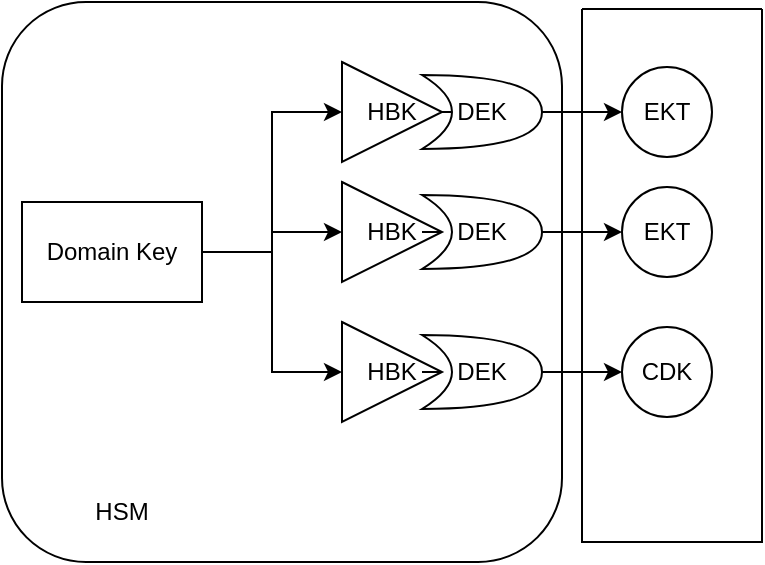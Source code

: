 <mxfile version="17.5.0" type="github">
  <diagram id="CqZpSZTJNaZhIkeq9rlg" name="Page-1">
    <mxGraphModel dx="872" dy="591" grid="1" gridSize="10" guides="1" tooltips="1" connect="1" arrows="1" fold="1" page="1" pageScale="1" pageWidth="850" pageHeight="1100" math="0" shadow="0">
      <root>
        <mxCell id="0" />
        <mxCell id="1" parent="0" />
        <mxCell id="_D2UCYNXljpsURP9HlQw-1" value="" style="rounded=1;whiteSpace=wrap;html=1;" vertex="1" parent="1">
          <mxGeometry x="10" y="80" width="280" height="280" as="geometry" />
        </mxCell>
        <mxCell id="_D2UCYNXljpsURP9HlQw-8" style="edgeStyle=orthogonalEdgeStyle;rounded=0;orthogonalLoop=1;jettySize=auto;html=1;exitX=1;exitY=0.5;exitDx=0;exitDy=0;entryX=0;entryY=0.5;entryDx=0;entryDy=0;" edge="1" parent="1" source="_D2UCYNXljpsURP9HlQw-2" target="_D2UCYNXljpsURP9HlQw-3">
          <mxGeometry relative="1" as="geometry" />
        </mxCell>
        <mxCell id="_D2UCYNXljpsURP9HlQw-9" style="edgeStyle=orthogonalEdgeStyle;rounded=0;orthogonalLoop=1;jettySize=auto;html=1;exitX=1;exitY=0.5;exitDx=0;exitDy=0;entryX=0;entryY=0.5;entryDx=0;entryDy=0;" edge="1" parent="1" source="_D2UCYNXljpsURP9HlQw-2" target="_D2UCYNXljpsURP9HlQw-4">
          <mxGeometry relative="1" as="geometry" />
        </mxCell>
        <mxCell id="_D2UCYNXljpsURP9HlQw-10" style="edgeStyle=orthogonalEdgeStyle;rounded=0;orthogonalLoop=1;jettySize=auto;html=1;exitX=1;exitY=0.5;exitDx=0;exitDy=0;entryX=0;entryY=0.5;entryDx=0;entryDy=0;" edge="1" parent="1" source="_D2UCYNXljpsURP9HlQw-2" target="_D2UCYNXljpsURP9HlQw-5">
          <mxGeometry relative="1" as="geometry" />
        </mxCell>
        <mxCell id="_D2UCYNXljpsURP9HlQw-2" value="Domain Key" style="rounded=0;whiteSpace=wrap;html=1;" vertex="1" parent="1">
          <mxGeometry x="20" y="180" width="90" height="50" as="geometry" />
        </mxCell>
        <mxCell id="_D2UCYNXljpsURP9HlQw-15" style="edgeStyle=orthogonalEdgeStyle;rounded=0;orthogonalLoop=1;jettySize=auto;html=1;exitX=1;exitY=0.5;exitDx=0;exitDy=0;entryX=0;entryY=0.5;entryDx=0;entryDy=0;" edge="1" parent="1" source="_D2UCYNXljpsURP9HlQw-3" target="_D2UCYNXljpsURP9HlQw-11">
          <mxGeometry relative="1" as="geometry" />
        </mxCell>
        <mxCell id="_D2UCYNXljpsURP9HlQw-3" value="HBK" style="triangle;whiteSpace=wrap;html=1;" vertex="1" parent="1">
          <mxGeometry x="180" y="110" width="50" height="50" as="geometry" />
        </mxCell>
        <mxCell id="_D2UCYNXljpsURP9HlQw-16" style="edgeStyle=orthogonalEdgeStyle;rounded=0;orthogonalLoop=1;jettySize=auto;html=1;exitX=1;exitY=0.5;exitDx=0;exitDy=0;entryX=0;entryY=0.5;entryDx=0;entryDy=0;startArrow=none;" edge="1" parent="1" source="_D2UCYNXljpsURP9HlQw-19" target="_D2UCYNXljpsURP9HlQw-13">
          <mxGeometry relative="1" as="geometry" />
        </mxCell>
        <mxCell id="_D2UCYNXljpsURP9HlQw-4" value="HBK" style="triangle;whiteSpace=wrap;html=1;" vertex="1" parent="1">
          <mxGeometry x="180" y="170" width="50" height="50" as="geometry" />
        </mxCell>
        <mxCell id="_D2UCYNXljpsURP9HlQw-17" style="edgeStyle=orthogonalEdgeStyle;rounded=0;orthogonalLoop=1;jettySize=auto;html=1;exitX=1;exitY=0.5;exitDx=0;exitDy=0;entryX=0;entryY=0.5;entryDx=0;entryDy=0;startArrow=none;" edge="1" parent="1" source="_D2UCYNXljpsURP9HlQw-21" target="_D2UCYNXljpsURP9HlQw-14">
          <mxGeometry relative="1" as="geometry" />
        </mxCell>
        <mxCell id="_D2UCYNXljpsURP9HlQw-5" value="HBK" style="triangle;whiteSpace=wrap;html=1;" vertex="1" parent="1">
          <mxGeometry x="180" y="240" width="50" height="50" as="geometry" />
        </mxCell>
        <mxCell id="_D2UCYNXljpsURP9HlQw-11" value="EKT" style="ellipse;whiteSpace=wrap;html=1;aspect=fixed;" vertex="1" parent="1">
          <mxGeometry x="320" y="112.5" width="45" height="45" as="geometry" />
        </mxCell>
        <mxCell id="_D2UCYNXljpsURP9HlQw-13" value="EKT" style="ellipse;whiteSpace=wrap;html=1;aspect=fixed;" vertex="1" parent="1">
          <mxGeometry x="320" y="172.5" width="45" height="45" as="geometry" />
        </mxCell>
        <mxCell id="_D2UCYNXljpsURP9HlQw-14" value="CDK" style="ellipse;whiteSpace=wrap;html=1;aspect=fixed;" vertex="1" parent="1">
          <mxGeometry x="320" y="242.5" width="45" height="45" as="geometry" />
        </mxCell>
        <mxCell id="_D2UCYNXljpsURP9HlQw-18" value="DEK" style="shape=xor;whiteSpace=wrap;html=1;" vertex="1" parent="1">
          <mxGeometry x="220" y="116.5" width="60" height="37" as="geometry" />
        </mxCell>
        <mxCell id="_D2UCYNXljpsURP9HlQw-19" value="DEK" style="shape=xor;whiteSpace=wrap;html=1;" vertex="1" parent="1">
          <mxGeometry x="220" y="176.5" width="60" height="37" as="geometry" />
        </mxCell>
        <mxCell id="_D2UCYNXljpsURP9HlQw-20" value="" style="edgeStyle=orthogonalEdgeStyle;rounded=0;orthogonalLoop=1;jettySize=auto;html=1;exitX=1;exitY=0.5;exitDx=0;exitDy=0;entryX=0;entryY=0.5;entryDx=0;entryDy=0;endArrow=none;" edge="1" parent="1" source="_D2UCYNXljpsURP9HlQw-4" target="_D2UCYNXljpsURP9HlQw-19">
          <mxGeometry relative="1" as="geometry">
            <mxPoint x="230" y="195" as="sourcePoint" />
            <mxPoint x="320" y="195" as="targetPoint" />
          </mxGeometry>
        </mxCell>
        <mxCell id="_D2UCYNXljpsURP9HlQw-21" value="DEK" style="shape=xor;whiteSpace=wrap;html=1;" vertex="1" parent="1">
          <mxGeometry x="220" y="246.5" width="60" height="37" as="geometry" />
        </mxCell>
        <mxCell id="_D2UCYNXljpsURP9HlQw-22" value="" style="edgeStyle=orthogonalEdgeStyle;rounded=0;orthogonalLoop=1;jettySize=auto;html=1;exitX=1;exitY=0.5;exitDx=0;exitDy=0;entryX=0;entryY=0.5;entryDx=0;entryDy=0;endArrow=none;" edge="1" parent="1" source="_D2UCYNXljpsURP9HlQw-5" target="_D2UCYNXljpsURP9HlQw-21">
          <mxGeometry relative="1" as="geometry">
            <mxPoint x="230" y="265" as="sourcePoint" />
            <mxPoint x="320" y="265" as="targetPoint" />
          </mxGeometry>
        </mxCell>
        <mxCell id="_D2UCYNXljpsURP9HlQw-23" value="HSM" style="text;html=1;strokeColor=none;fillColor=none;align=center;verticalAlign=middle;whiteSpace=wrap;rounded=0;" vertex="1" parent="1">
          <mxGeometry x="40" y="320" width="60" height="30" as="geometry" />
        </mxCell>
        <mxCell id="_D2UCYNXljpsURP9HlQw-24" value="" style="swimlane;startSize=0;" vertex="1" parent="1">
          <mxGeometry x="300" y="83.5" width="90" height="266.5" as="geometry" />
        </mxCell>
      </root>
    </mxGraphModel>
  </diagram>
</mxfile>
